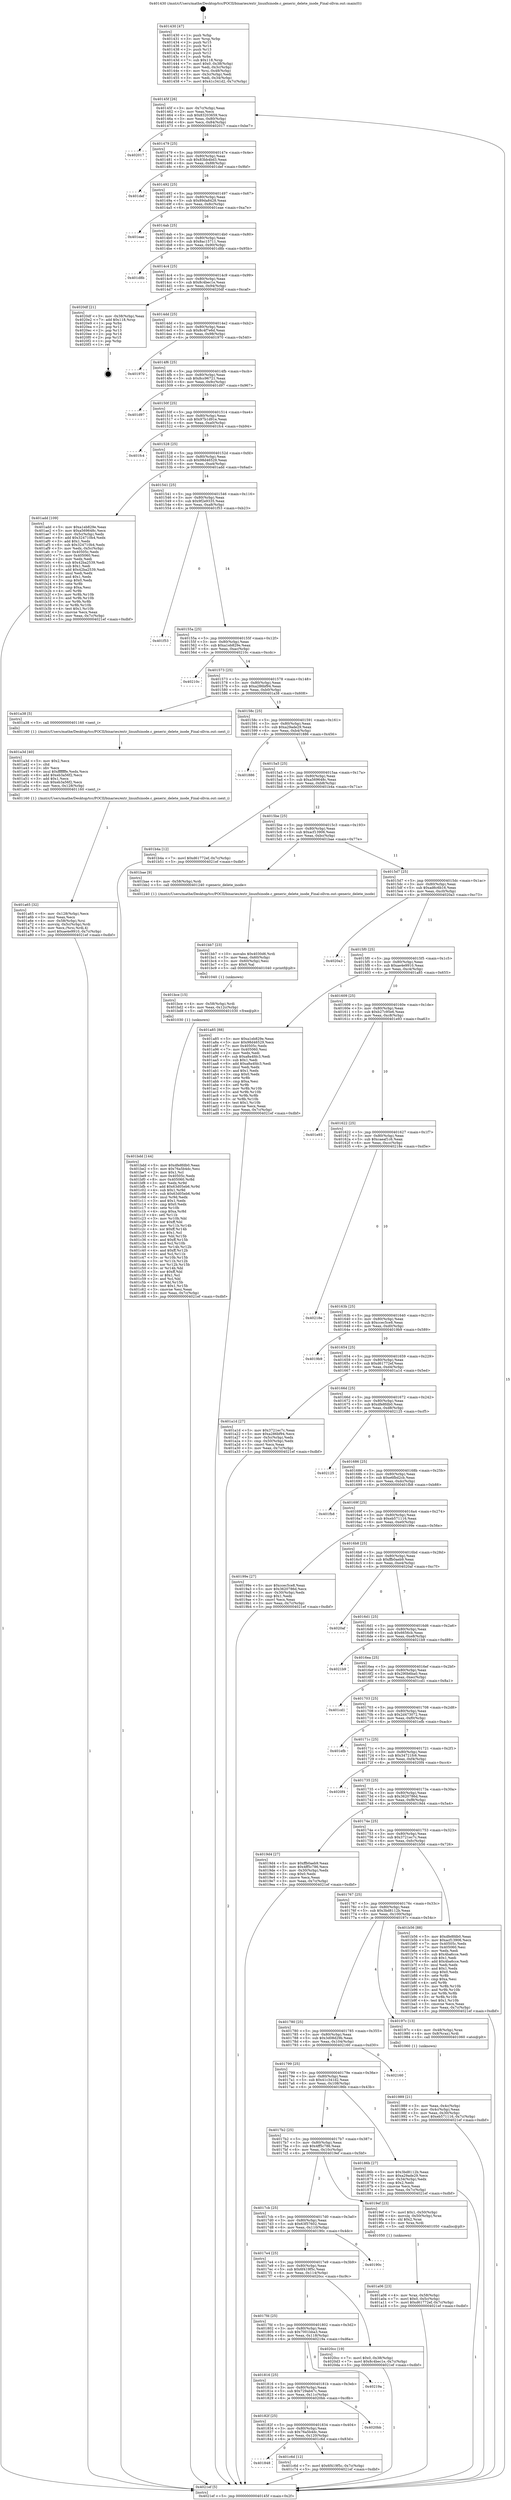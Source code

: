 digraph "0x401430" {
  label = "0x401430 (/mnt/c/Users/mathe/Desktop/tcc/POCII/binaries/extr_linuxfsinode.c_generic_delete_inode_Final-ollvm.out::main(0))"
  labelloc = "t"
  node[shape=record]

  Entry [label="",width=0.3,height=0.3,shape=circle,fillcolor=black,style=filled]
  "0x40145f" [label="{
     0x40145f [26]\l
     | [instrs]\l
     &nbsp;&nbsp;0x40145f \<+3\>: mov -0x7c(%rbp),%eax\l
     &nbsp;&nbsp;0x401462 \<+2\>: mov %eax,%ecx\l
     &nbsp;&nbsp;0x401464 \<+6\>: sub $0x83203659,%ecx\l
     &nbsp;&nbsp;0x40146a \<+3\>: mov %eax,-0x80(%rbp)\l
     &nbsp;&nbsp;0x40146d \<+6\>: mov %ecx,-0x84(%rbp)\l
     &nbsp;&nbsp;0x401473 \<+6\>: je 0000000000402017 \<main+0xbe7\>\l
  }"]
  "0x402017" [label="{
     0x402017\l
  }", style=dashed]
  "0x401479" [label="{
     0x401479 [25]\l
     | [instrs]\l
     &nbsp;&nbsp;0x401479 \<+5\>: jmp 000000000040147e \<main+0x4e\>\l
     &nbsp;&nbsp;0x40147e \<+3\>: mov -0x80(%rbp),%eax\l
     &nbsp;&nbsp;0x401481 \<+5\>: sub $0x83bb4bd3,%eax\l
     &nbsp;&nbsp;0x401486 \<+6\>: mov %eax,-0x88(%rbp)\l
     &nbsp;&nbsp;0x40148c \<+6\>: je 0000000000401def \<main+0x9bf\>\l
  }"]
  Exit [label="",width=0.3,height=0.3,shape=circle,fillcolor=black,style=filled,peripheries=2]
  "0x401def" [label="{
     0x401def\l
  }", style=dashed]
  "0x401492" [label="{
     0x401492 [25]\l
     | [instrs]\l
     &nbsp;&nbsp;0x401492 \<+5\>: jmp 0000000000401497 \<main+0x67\>\l
     &nbsp;&nbsp;0x401497 \<+3\>: mov -0x80(%rbp),%eax\l
     &nbsp;&nbsp;0x40149a \<+5\>: sub $0x89da8428,%eax\l
     &nbsp;&nbsp;0x40149f \<+6\>: mov %eax,-0x8c(%rbp)\l
     &nbsp;&nbsp;0x4014a5 \<+6\>: je 0000000000401eae \<main+0xa7e\>\l
  }"]
  "0x401848" [label="{
     0x401848\l
  }", style=dashed]
  "0x401eae" [label="{
     0x401eae\l
  }", style=dashed]
  "0x4014ab" [label="{
     0x4014ab [25]\l
     | [instrs]\l
     &nbsp;&nbsp;0x4014ab \<+5\>: jmp 00000000004014b0 \<main+0x80\>\l
     &nbsp;&nbsp;0x4014b0 \<+3\>: mov -0x80(%rbp),%eax\l
     &nbsp;&nbsp;0x4014b3 \<+5\>: sub $0x8ac15711,%eax\l
     &nbsp;&nbsp;0x4014b8 \<+6\>: mov %eax,-0x90(%rbp)\l
     &nbsp;&nbsp;0x4014be \<+6\>: je 0000000000401d8b \<main+0x95b\>\l
  }"]
  "0x401c6d" [label="{
     0x401c6d [12]\l
     | [instrs]\l
     &nbsp;&nbsp;0x401c6d \<+7\>: movl $0x6f419f5c,-0x7c(%rbp)\l
     &nbsp;&nbsp;0x401c74 \<+5\>: jmp 00000000004021ef \<main+0xdbf\>\l
  }"]
  "0x401d8b" [label="{
     0x401d8b\l
  }", style=dashed]
  "0x4014c4" [label="{
     0x4014c4 [25]\l
     | [instrs]\l
     &nbsp;&nbsp;0x4014c4 \<+5\>: jmp 00000000004014c9 \<main+0x99\>\l
     &nbsp;&nbsp;0x4014c9 \<+3\>: mov -0x80(%rbp),%eax\l
     &nbsp;&nbsp;0x4014cc \<+5\>: sub $0x8c4bec1e,%eax\l
     &nbsp;&nbsp;0x4014d1 \<+6\>: mov %eax,-0x94(%rbp)\l
     &nbsp;&nbsp;0x4014d7 \<+6\>: je 00000000004020df \<main+0xcaf\>\l
  }"]
  "0x40182f" [label="{
     0x40182f [25]\l
     | [instrs]\l
     &nbsp;&nbsp;0x40182f \<+5\>: jmp 0000000000401834 \<main+0x404\>\l
     &nbsp;&nbsp;0x401834 \<+3\>: mov -0x80(%rbp),%eax\l
     &nbsp;&nbsp;0x401837 \<+5\>: sub $0x76a5b4dc,%eax\l
     &nbsp;&nbsp;0x40183c \<+6\>: mov %eax,-0x120(%rbp)\l
     &nbsp;&nbsp;0x401842 \<+6\>: je 0000000000401c6d \<main+0x83d\>\l
  }"]
  "0x4020df" [label="{
     0x4020df [21]\l
     | [instrs]\l
     &nbsp;&nbsp;0x4020df \<+3\>: mov -0x38(%rbp),%eax\l
     &nbsp;&nbsp;0x4020e2 \<+7\>: add $0x118,%rsp\l
     &nbsp;&nbsp;0x4020e9 \<+1\>: pop %rbx\l
     &nbsp;&nbsp;0x4020ea \<+2\>: pop %r12\l
     &nbsp;&nbsp;0x4020ec \<+2\>: pop %r13\l
     &nbsp;&nbsp;0x4020ee \<+2\>: pop %r14\l
     &nbsp;&nbsp;0x4020f0 \<+2\>: pop %r15\l
     &nbsp;&nbsp;0x4020f2 \<+1\>: pop %rbp\l
     &nbsp;&nbsp;0x4020f3 \<+1\>: ret\l
  }"]
  "0x4014dd" [label="{
     0x4014dd [25]\l
     | [instrs]\l
     &nbsp;&nbsp;0x4014dd \<+5\>: jmp 00000000004014e2 \<main+0xb2\>\l
     &nbsp;&nbsp;0x4014e2 \<+3\>: mov -0x80(%rbp),%eax\l
     &nbsp;&nbsp;0x4014e5 \<+5\>: sub $0x8c4f7e6d,%eax\l
     &nbsp;&nbsp;0x4014ea \<+6\>: mov %eax,-0x98(%rbp)\l
     &nbsp;&nbsp;0x4014f0 \<+6\>: je 0000000000401970 \<main+0x540\>\l
  }"]
  "0x4020bb" [label="{
     0x4020bb\l
  }", style=dashed]
  "0x401970" [label="{
     0x401970\l
  }", style=dashed]
  "0x4014f6" [label="{
     0x4014f6 [25]\l
     | [instrs]\l
     &nbsp;&nbsp;0x4014f6 \<+5\>: jmp 00000000004014fb \<main+0xcb\>\l
     &nbsp;&nbsp;0x4014fb \<+3\>: mov -0x80(%rbp),%eax\l
     &nbsp;&nbsp;0x4014fe \<+5\>: sub $0x8cc96721,%eax\l
     &nbsp;&nbsp;0x401503 \<+6\>: mov %eax,-0x9c(%rbp)\l
     &nbsp;&nbsp;0x401509 \<+6\>: je 0000000000401d97 \<main+0x967\>\l
  }"]
  "0x401816" [label="{
     0x401816 [25]\l
     | [instrs]\l
     &nbsp;&nbsp;0x401816 \<+5\>: jmp 000000000040181b \<main+0x3eb\>\l
     &nbsp;&nbsp;0x40181b \<+3\>: mov -0x80(%rbp),%eax\l
     &nbsp;&nbsp;0x40181e \<+5\>: sub $0x729ab47c,%eax\l
     &nbsp;&nbsp;0x401823 \<+6\>: mov %eax,-0x11c(%rbp)\l
     &nbsp;&nbsp;0x401829 \<+6\>: je 00000000004020bb \<main+0xc8b\>\l
  }"]
  "0x401d97" [label="{
     0x401d97\l
  }", style=dashed]
  "0x40150f" [label="{
     0x40150f [25]\l
     | [instrs]\l
     &nbsp;&nbsp;0x40150f \<+5\>: jmp 0000000000401514 \<main+0xe4\>\l
     &nbsp;&nbsp;0x401514 \<+3\>: mov -0x80(%rbp),%eax\l
     &nbsp;&nbsp;0x401517 \<+5\>: sub $0x97b1d91e,%eax\l
     &nbsp;&nbsp;0x40151c \<+6\>: mov %eax,-0xa0(%rbp)\l
     &nbsp;&nbsp;0x401522 \<+6\>: je 0000000000401fc4 \<main+0xb94\>\l
  }"]
  "0x40219a" [label="{
     0x40219a\l
  }", style=dashed]
  "0x401fc4" [label="{
     0x401fc4\l
  }", style=dashed]
  "0x401528" [label="{
     0x401528 [25]\l
     | [instrs]\l
     &nbsp;&nbsp;0x401528 \<+5\>: jmp 000000000040152d \<main+0xfd\>\l
     &nbsp;&nbsp;0x40152d \<+3\>: mov -0x80(%rbp),%eax\l
     &nbsp;&nbsp;0x401530 \<+5\>: sub $0x98d46529,%eax\l
     &nbsp;&nbsp;0x401535 \<+6\>: mov %eax,-0xa4(%rbp)\l
     &nbsp;&nbsp;0x40153b \<+6\>: je 0000000000401add \<main+0x6ad\>\l
  }"]
  "0x4017fd" [label="{
     0x4017fd [25]\l
     | [instrs]\l
     &nbsp;&nbsp;0x4017fd \<+5\>: jmp 0000000000401802 \<main+0x3d2\>\l
     &nbsp;&nbsp;0x401802 \<+3\>: mov -0x80(%rbp),%eax\l
     &nbsp;&nbsp;0x401805 \<+5\>: sub $0x7001bba3,%eax\l
     &nbsp;&nbsp;0x40180a \<+6\>: mov %eax,-0x118(%rbp)\l
     &nbsp;&nbsp;0x401810 \<+6\>: je 000000000040219a \<main+0xd6a\>\l
  }"]
  "0x401add" [label="{
     0x401add [109]\l
     | [instrs]\l
     &nbsp;&nbsp;0x401add \<+5\>: mov $0xa1eb829e,%eax\l
     &nbsp;&nbsp;0x401ae2 \<+5\>: mov $0xa569648c,%ecx\l
     &nbsp;&nbsp;0x401ae7 \<+3\>: mov -0x5c(%rbp),%edx\l
     &nbsp;&nbsp;0x401aea \<+6\>: add $0x324710b4,%edx\l
     &nbsp;&nbsp;0x401af0 \<+3\>: add $0x1,%edx\l
     &nbsp;&nbsp;0x401af3 \<+6\>: sub $0x324710b4,%edx\l
     &nbsp;&nbsp;0x401af9 \<+3\>: mov %edx,-0x5c(%rbp)\l
     &nbsp;&nbsp;0x401afc \<+7\>: mov 0x40505c,%edx\l
     &nbsp;&nbsp;0x401b03 \<+7\>: mov 0x405060,%esi\l
     &nbsp;&nbsp;0x401b0a \<+2\>: mov %edx,%edi\l
     &nbsp;&nbsp;0x401b0c \<+6\>: sub $0x42ba2539,%edi\l
     &nbsp;&nbsp;0x401b12 \<+3\>: sub $0x1,%edi\l
     &nbsp;&nbsp;0x401b15 \<+6\>: add $0x42ba2539,%edi\l
     &nbsp;&nbsp;0x401b1b \<+3\>: imul %edi,%edx\l
     &nbsp;&nbsp;0x401b1e \<+3\>: and $0x1,%edx\l
     &nbsp;&nbsp;0x401b21 \<+3\>: cmp $0x0,%edx\l
     &nbsp;&nbsp;0x401b24 \<+4\>: sete %r8b\l
     &nbsp;&nbsp;0x401b28 \<+3\>: cmp $0xa,%esi\l
     &nbsp;&nbsp;0x401b2b \<+4\>: setl %r9b\l
     &nbsp;&nbsp;0x401b2f \<+3\>: mov %r8b,%r10b\l
     &nbsp;&nbsp;0x401b32 \<+3\>: and %r9b,%r10b\l
     &nbsp;&nbsp;0x401b35 \<+3\>: xor %r9b,%r8b\l
     &nbsp;&nbsp;0x401b38 \<+3\>: or %r8b,%r10b\l
     &nbsp;&nbsp;0x401b3b \<+4\>: test $0x1,%r10b\l
     &nbsp;&nbsp;0x401b3f \<+3\>: cmovne %ecx,%eax\l
     &nbsp;&nbsp;0x401b42 \<+3\>: mov %eax,-0x7c(%rbp)\l
     &nbsp;&nbsp;0x401b45 \<+5\>: jmp 00000000004021ef \<main+0xdbf\>\l
  }"]
  "0x401541" [label="{
     0x401541 [25]\l
     | [instrs]\l
     &nbsp;&nbsp;0x401541 \<+5\>: jmp 0000000000401546 \<main+0x116\>\l
     &nbsp;&nbsp;0x401546 \<+3\>: mov -0x80(%rbp),%eax\l
     &nbsp;&nbsp;0x401549 \<+5\>: sub $0x9f2e9335,%eax\l
     &nbsp;&nbsp;0x40154e \<+6\>: mov %eax,-0xa8(%rbp)\l
     &nbsp;&nbsp;0x401554 \<+6\>: je 0000000000401f53 \<main+0xb23\>\l
  }"]
  "0x4020cc" [label="{
     0x4020cc [19]\l
     | [instrs]\l
     &nbsp;&nbsp;0x4020cc \<+7\>: movl $0x0,-0x38(%rbp)\l
     &nbsp;&nbsp;0x4020d3 \<+7\>: movl $0x8c4bec1e,-0x7c(%rbp)\l
     &nbsp;&nbsp;0x4020da \<+5\>: jmp 00000000004021ef \<main+0xdbf\>\l
  }"]
  "0x401f53" [label="{
     0x401f53\l
  }", style=dashed]
  "0x40155a" [label="{
     0x40155a [25]\l
     | [instrs]\l
     &nbsp;&nbsp;0x40155a \<+5\>: jmp 000000000040155f \<main+0x12f\>\l
     &nbsp;&nbsp;0x40155f \<+3\>: mov -0x80(%rbp),%eax\l
     &nbsp;&nbsp;0x401562 \<+5\>: sub $0xa1eb829e,%eax\l
     &nbsp;&nbsp;0x401567 \<+6\>: mov %eax,-0xac(%rbp)\l
     &nbsp;&nbsp;0x40156d \<+6\>: je 000000000040210c \<main+0xcdc\>\l
  }"]
  "0x4017e4" [label="{
     0x4017e4 [25]\l
     | [instrs]\l
     &nbsp;&nbsp;0x4017e4 \<+5\>: jmp 00000000004017e9 \<main+0x3b9\>\l
     &nbsp;&nbsp;0x4017e9 \<+3\>: mov -0x80(%rbp),%eax\l
     &nbsp;&nbsp;0x4017ec \<+5\>: sub $0x6f419f5c,%eax\l
     &nbsp;&nbsp;0x4017f1 \<+6\>: mov %eax,-0x114(%rbp)\l
     &nbsp;&nbsp;0x4017f7 \<+6\>: je 00000000004020cc \<main+0xc9c\>\l
  }"]
  "0x40210c" [label="{
     0x40210c\l
  }", style=dashed]
  "0x401573" [label="{
     0x401573 [25]\l
     | [instrs]\l
     &nbsp;&nbsp;0x401573 \<+5\>: jmp 0000000000401578 \<main+0x148\>\l
     &nbsp;&nbsp;0x401578 \<+3\>: mov -0x80(%rbp),%eax\l
     &nbsp;&nbsp;0x40157b \<+5\>: sub $0xa286bf94,%eax\l
     &nbsp;&nbsp;0x401580 \<+6\>: mov %eax,-0xb0(%rbp)\l
     &nbsp;&nbsp;0x401586 \<+6\>: je 0000000000401a38 \<main+0x608\>\l
  }"]
  "0x40190c" [label="{
     0x40190c\l
  }", style=dashed]
  "0x401a38" [label="{
     0x401a38 [5]\l
     | [instrs]\l
     &nbsp;&nbsp;0x401a38 \<+5\>: call 0000000000401160 \<next_i\>\l
     | [calls]\l
     &nbsp;&nbsp;0x401160 \{1\} (/mnt/c/Users/mathe/Desktop/tcc/POCII/binaries/extr_linuxfsinode.c_generic_delete_inode_Final-ollvm.out::next_i)\l
  }"]
  "0x40158c" [label="{
     0x40158c [25]\l
     | [instrs]\l
     &nbsp;&nbsp;0x40158c \<+5\>: jmp 0000000000401591 \<main+0x161\>\l
     &nbsp;&nbsp;0x401591 \<+3\>: mov -0x80(%rbp),%eax\l
     &nbsp;&nbsp;0x401594 \<+5\>: sub $0xa29ade29,%eax\l
     &nbsp;&nbsp;0x401599 \<+6\>: mov %eax,-0xb4(%rbp)\l
     &nbsp;&nbsp;0x40159f \<+6\>: je 0000000000401886 \<main+0x456\>\l
  }"]
  "0x401bdd" [label="{
     0x401bdd [144]\l
     | [instrs]\l
     &nbsp;&nbsp;0x401bdd \<+5\>: mov $0xdfe8fdb0,%eax\l
     &nbsp;&nbsp;0x401be2 \<+5\>: mov $0x76a5b4dc,%esi\l
     &nbsp;&nbsp;0x401be7 \<+2\>: mov $0x1,%cl\l
     &nbsp;&nbsp;0x401be9 \<+7\>: mov 0x40505c,%edx\l
     &nbsp;&nbsp;0x401bf0 \<+8\>: mov 0x405060,%r8d\l
     &nbsp;&nbsp;0x401bf8 \<+3\>: mov %edx,%r9d\l
     &nbsp;&nbsp;0x401bfb \<+7\>: add $0x63d05eb6,%r9d\l
     &nbsp;&nbsp;0x401c02 \<+4\>: sub $0x1,%r9d\l
     &nbsp;&nbsp;0x401c06 \<+7\>: sub $0x63d05eb6,%r9d\l
     &nbsp;&nbsp;0x401c0d \<+4\>: imul %r9d,%edx\l
     &nbsp;&nbsp;0x401c11 \<+3\>: and $0x1,%edx\l
     &nbsp;&nbsp;0x401c14 \<+3\>: cmp $0x0,%edx\l
     &nbsp;&nbsp;0x401c17 \<+4\>: sete %r10b\l
     &nbsp;&nbsp;0x401c1b \<+4\>: cmp $0xa,%r8d\l
     &nbsp;&nbsp;0x401c1f \<+4\>: setl %r11b\l
     &nbsp;&nbsp;0x401c23 \<+3\>: mov %r10b,%bl\l
     &nbsp;&nbsp;0x401c26 \<+3\>: xor $0xff,%bl\l
     &nbsp;&nbsp;0x401c29 \<+3\>: mov %r11b,%r14b\l
     &nbsp;&nbsp;0x401c2c \<+4\>: xor $0xff,%r14b\l
     &nbsp;&nbsp;0x401c30 \<+3\>: xor $0x1,%cl\l
     &nbsp;&nbsp;0x401c33 \<+3\>: mov %bl,%r15b\l
     &nbsp;&nbsp;0x401c36 \<+4\>: and $0xff,%r15b\l
     &nbsp;&nbsp;0x401c3a \<+3\>: and %cl,%r10b\l
     &nbsp;&nbsp;0x401c3d \<+3\>: mov %r14b,%r12b\l
     &nbsp;&nbsp;0x401c40 \<+4\>: and $0xff,%r12b\l
     &nbsp;&nbsp;0x401c44 \<+3\>: and %cl,%r11b\l
     &nbsp;&nbsp;0x401c47 \<+3\>: or %r10b,%r15b\l
     &nbsp;&nbsp;0x401c4a \<+3\>: or %r11b,%r12b\l
     &nbsp;&nbsp;0x401c4d \<+3\>: xor %r12b,%r15b\l
     &nbsp;&nbsp;0x401c50 \<+3\>: or %r14b,%bl\l
     &nbsp;&nbsp;0x401c53 \<+3\>: xor $0xff,%bl\l
     &nbsp;&nbsp;0x401c56 \<+3\>: or $0x1,%cl\l
     &nbsp;&nbsp;0x401c59 \<+2\>: and %cl,%bl\l
     &nbsp;&nbsp;0x401c5b \<+3\>: or %bl,%r15b\l
     &nbsp;&nbsp;0x401c5e \<+4\>: test $0x1,%r15b\l
     &nbsp;&nbsp;0x401c62 \<+3\>: cmovne %esi,%eax\l
     &nbsp;&nbsp;0x401c65 \<+3\>: mov %eax,-0x7c(%rbp)\l
     &nbsp;&nbsp;0x401c68 \<+5\>: jmp 00000000004021ef \<main+0xdbf\>\l
  }"]
  "0x401886" [label="{
     0x401886\l
  }", style=dashed]
  "0x4015a5" [label="{
     0x4015a5 [25]\l
     | [instrs]\l
     &nbsp;&nbsp;0x4015a5 \<+5\>: jmp 00000000004015aa \<main+0x17a\>\l
     &nbsp;&nbsp;0x4015aa \<+3\>: mov -0x80(%rbp),%eax\l
     &nbsp;&nbsp;0x4015ad \<+5\>: sub $0xa569648c,%eax\l
     &nbsp;&nbsp;0x4015b2 \<+6\>: mov %eax,-0xb8(%rbp)\l
     &nbsp;&nbsp;0x4015b8 \<+6\>: je 0000000000401b4a \<main+0x71a\>\l
  }"]
  "0x401bce" [label="{
     0x401bce [15]\l
     | [instrs]\l
     &nbsp;&nbsp;0x401bce \<+4\>: mov -0x58(%rbp),%rdi\l
     &nbsp;&nbsp;0x401bd2 \<+6\>: mov %eax,-0x12c(%rbp)\l
     &nbsp;&nbsp;0x401bd8 \<+5\>: call 0000000000401030 \<free@plt\>\l
     | [calls]\l
     &nbsp;&nbsp;0x401030 \{1\} (unknown)\l
  }"]
  "0x401b4a" [label="{
     0x401b4a [12]\l
     | [instrs]\l
     &nbsp;&nbsp;0x401b4a \<+7\>: movl $0xd61772ef,-0x7c(%rbp)\l
     &nbsp;&nbsp;0x401b51 \<+5\>: jmp 00000000004021ef \<main+0xdbf\>\l
  }"]
  "0x4015be" [label="{
     0x4015be [25]\l
     | [instrs]\l
     &nbsp;&nbsp;0x4015be \<+5\>: jmp 00000000004015c3 \<main+0x193\>\l
     &nbsp;&nbsp;0x4015c3 \<+3\>: mov -0x80(%rbp),%eax\l
     &nbsp;&nbsp;0x4015c6 \<+5\>: sub $0xacf13906,%eax\l
     &nbsp;&nbsp;0x4015cb \<+6\>: mov %eax,-0xbc(%rbp)\l
     &nbsp;&nbsp;0x4015d1 \<+6\>: je 0000000000401bae \<main+0x77e\>\l
  }"]
  "0x401bb7" [label="{
     0x401bb7 [23]\l
     | [instrs]\l
     &nbsp;&nbsp;0x401bb7 \<+10\>: movabs $0x4030d6,%rdi\l
     &nbsp;&nbsp;0x401bc1 \<+3\>: mov %eax,-0x60(%rbp)\l
     &nbsp;&nbsp;0x401bc4 \<+3\>: mov -0x60(%rbp),%esi\l
     &nbsp;&nbsp;0x401bc7 \<+2\>: mov $0x0,%al\l
     &nbsp;&nbsp;0x401bc9 \<+5\>: call 0000000000401040 \<printf@plt\>\l
     | [calls]\l
     &nbsp;&nbsp;0x401040 \{1\} (unknown)\l
  }"]
  "0x401bae" [label="{
     0x401bae [9]\l
     | [instrs]\l
     &nbsp;&nbsp;0x401bae \<+4\>: mov -0x58(%rbp),%rdi\l
     &nbsp;&nbsp;0x401bb2 \<+5\>: call 0000000000401240 \<generic_delete_inode\>\l
     | [calls]\l
     &nbsp;&nbsp;0x401240 \{1\} (/mnt/c/Users/mathe/Desktop/tcc/POCII/binaries/extr_linuxfsinode.c_generic_delete_inode_Final-ollvm.out::generic_delete_inode)\l
  }"]
  "0x4015d7" [label="{
     0x4015d7 [25]\l
     | [instrs]\l
     &nbsp;&nbsp;0x4015d7 \<+5\>: jmp 00000000004015dc \<main+0x1ac\>\l
     &nbsp;&nbsp;0x4015dc \<+3\>: mov -0x80(%rbp),%eax\l
     &nbsp;&nbsp;0x4015df \<+5\>: sub $0xad6c6b16,%eax\l
     &nbsp;&nbsp;0x4015e4 \<+6\>: mov %eax,-0xc0(%rbp)\l
     &nbsp;&nbsp;0x4015ea \<+6\>: je 00000000004020a3 \<main+0xc73\>\l
  }"]
  "0x401a65" [label="{
     0x401a65 [32]\l
     | [instrs]\l
     &nbsp;&nbsp;0x401a65 \<+6\>: mov -0x128(%rbp),%ecx\l
     &nbsp;&nbsp;0x401a6b \<+3\>: imul %eax,%ecx\l
     &nbsp;&nbsp;0x401a6e \<+4\>: mov -0x58(%rbp),%rsi\l
     &nbsp;&nbsp;0x401a72 \<+4\>: movslq -0x5c(%rbp),%rdi\l
     &nbsp;&nbsp;0x401a76 \<+3\>: mov %ecx,(%rsi,%rdi,4)\l
     &nbsp;&nbsp;0x401a79 \<+7\>: movl $0xae4e9910,-0x7c(%rbp)\l
     &nbsp;&nbsp;0x401a80 \<+5\>: jmp 00000000004021ef \<main+0xdbf\>\l
  }"]
  "0x4020a3" [label="{
     0x4020a3\l
  }", style=dashed]
  "0x4015f0" [label="{
     0x4015f0 [25]\l
     | [instrs]\l
     &nbsp;&nbsp;0x4015f0 \<+5\>: jmp 00000000004015f5 \<main+0x1c5\>\l
     &nbsp;&nbsp;0x4015f5 \<+3\>: mov -0x80(%rbp),%eax\l
     &nbsp;&nbsp;0x4015f8 \<+5\>: sub $0xae4e9910,%eax\l
     &nbsp;&nbsp;0x4015fd \<+6\>: mov %eax,-0xc4(%rbp)\l
     &nbsp;&nbsp;0x401603 \<+6\>: je 0000000000401a85 \<main+0x655\>\l
  }"]
  "0x401a3d" [label="{
     0x401a3d [40]\l
     | [instrs]\l
     &nbsp;&nbsp;0x401a3d \<+5\>: mov $0x2,%ecx\l
     &nbsp;&nbsp;0x401a42 \<+1\>: cltd\l
     &nbsp;&nbsp;0x401a43 \<+2\>: idiv %ecx\l
     &nbsp;&nbsp;0x401a45 \<+6\>: imul $0xfffffffe,%edx,%ecx\l
     &nbsp;&nbsp;0x401a4b \<+6\>: add $0xeb3a56f2,%ecx\l
     &nbsp;&nbsp;0x401a51 \<+3\>: add $0x1,%ecx\l
     &nbsp;&nbsp;0x401a54 \<+6\>: sub $0xeb3a56f2,%ecx\l
     &nbsp;&nbsp;0x401a5a \<+6\>: mov %ecx,-0x128(%rbp)\l
     &nbsp;&nbsp;0x401a60 \<+5\>: call 0000000000401160 \<next_i\>\l
     | [calls]\l
     &nbsp;&nbsp;0x401160 \{1\} (/mnt/c/Users/mathe/Desktop/tcc/POCII/binaries/extr_linuxfsinode.c_generic_delete_inode_Final-ollvm.out::next_i)\l
  }"]
  "0x401a85" [label="{
     0x401a85 [88]\l
     | [instrs]\l
     &nbsp;&nbsp;0x401a85 \<+5\>: mov $0xa1eb829e,%eax\l
     &nbsp;&nbsp;0x401a8a \<+5\>: mov $0x98d46529,%ecx\l
     &nbsp;&nbsp;0x401a8f \<+7\>: mov 0x40505c,%edx\l
     &nbsp;&nbsp;0x401a96 \<+7\>: mov 0x405060,%esi\l
     &nbsp;&nbsp;0x401a9d \<+2\>: mov %edx,%edi\l
     &nbsp;&nbsp;0x401a9f \<+6\>: sub $0xa8a4fdc3,%edi\l
     &nbsp;&nbsp;0x401aa5 \<+3\>: sub $0x1,%edi\l
     &nbsp;&nbsp;0x401aa8 \<+6\>: add $0xa8a4fdc3,%edi\l
     &nbsp;&nbsp;0x401aae \<+3\>: imul %edi,%edx\l
     &nbsp;&nbsp;0x401ab1 \<+3\>: and $0x1,%edx\l
     &nbsp;&nbsp;0x401ab4 \<+3\>: cmp $0x0,%edx\l
     &nbsp;&nbsp;0x401ab7 \<+4\>: sete %r8b\l
     &nbsp;&nbsp;0x401abb \<+3\>: cmp $0xa,%esi\l
     &nbsp;&nbsp;0x401abe \<+4\>: setl %r9b\l
     &nbsp;&nbsp;0x401ac2 \<+3\>: mov %r8b,%r10b\l
     &nbsp;&nbsp;0x401ac5 \<+3\>: and %r9b,%r10b\l
     &nbsp;&nbsp;0x401ac8 \<+3\>: xor %r9b,%r8b\l
     &nbsp;&nbsp;0x401acb \<+3\>: or %r8b,%r10b\l
     &nbsp;&nbsp;0x401ace \<+4\>: test $0x1,%r10b\l
     &nbsp;&nbsp;0x401ad2 \<+3\>: cmovne %ecx,%eax\l
     &nbsp;&nbsp;0x401ad5 \<+3\>: mov %eax,-0x7c(%rbp)\l
     &nbsp;&nbsp;0x401ad8 \<+5\>: jmp 00000000004021ef \<main+0xdbf\>\l
  }"]
  "0x401609" [label="{
     0x401609 [25]\l
     | [instrs]\l
     &nbsp;&nbsp;0x401609 \<+5\>: jmp 000000000040160e \<main+0x1de\>\l
     &nbsp;&nbsp;0x40160e \<+3\>: mov -0x80(%rbp),%eax\l
     &nbsp;&nbsp;0x401611 \<+5\>: sub $0xb27c95e6,%eax\l
     &nbsp;&nbsp;0x401616 \<+6\>: mov %eax,-0xc8(%rbp)\l
     &nbsp;&nbsp;0x40161c \<+6\>: je 0000000000401e93 \<main+0xa63\>\l
  }"]
  "0x401a06" [label="{
     0x401a06 [23]\l
     | [instrs]\l
     &nbsp;&nbsp;0x401a06 \<+4\>: mov %rax,-0x58(%rbp)\l
     &nbsp;&nbsp;0x401a0a \<+7\>: movl $0x0,-0x5c(%rbp)\l
     &nbsp;&nbsp;0x401a11 \<+7\>: movl $0xd61772ef,-0x7c(%rbp)\l
     &nbsp;&nbsp;0x401a18 \<+5\>: jmp 00000000004021ef \<main+0xdbf\>\l
  }"]
  "0x401e93" [label="{
     0x401e93\l
  }", style=dashed]
  "0x401622" [label="{
     0x401622 [25]\l
     | [instrs]\l
     &nbsp;&nbsp;0x401622 \<+5\>: jmp 0000000000401627 \<main+0x1f7\>\l
     &nbsp;&nbsp;0x401627 \<+3\>: mov -0x80(%rbp),%eax\l
     &nbsp;&nbsp;0x40162a \<+5\>: sub $0xcaeaf1c6,%eax\l
     &nbsp;&nbsp;0x40162f \<+6\>: mov %eax,-0xcc(%rbp)\l
     &nbsp;&nbsp;0x401635 \<+6\>: je 000000000040218e \<main+0xd5e\>\l
  }"]
  "0x4017cb" [label="{
     0x4017cb [25]\l
     | [instrs]\l
     &nbsp;&nbsp;0x4017cb \<+5\>: jmp 00000000004017d0 \<main+0x3a0\>\l
     &nbsp;&nbsp;0x4017d0 \<+3\>: mov -0x80(%rbp),%eax\l
     &nbsp;&nbsp;0x4017d3 \<+5\>: sub $0x63f57602,%eax\l
     &nbsp;&nbsp;0x4017d8 \<+6\>: mov %eax,-0x110(%rbp)\l
     &nbsp;&nbsp;0x4017de \<+6\>: je 000000000040190c \<main+0x4dc\>\l
  }"]
  "0x40218e" [label="{
     0x40218e\l
  }", style=dashed]
  "0x40163b" [label="{
     0x40163b [25]\l
     | [instrs]\l
     &nbsp;&nbsp;0x40163b \<+5\>: jmp 0000000000401640 \<main+0x210\>\l
     &nbsp;&nbsp;0x401640 \<+3\>: mov -0x80(%rbp),%eax\l
     &nbsp;&nbsp;0x401643 \<+5\>: sub $0xccec5ce8,%eax\l
     &nbsp;&nbsp;0x401648 \<+6\>: mov %eax,-0xd0(%rbp)\l
     &nbsp;&nbsp;0x40164e \<+6\>: je 00000000004019b9 \<main+0x589\>\l
  }"]
  "0x4019ef" [label="{
     0x4019ef [23]\l
     | [instrs]\l
     &nbsp;&nbsp;0x4019ef \<+7\>: movl $0x1,-0x50(%rbp)\l
     &nbsp;&nbsp;0x4019f6 \<+4\>: movslq -0x50(%rbp),%rax\l
     &nbsp;&nbsp;0x4019fa \<+4\>: shl $0x2,%rax\l
     &nbsp;&nbsp;0x4019fe \<+3\>: mov %rax,%rdi\l
     &nbsp;&nbsp;0x401a01 \<+5\>: call 0000000000401050 \<malloc@plt\>\l
     | [calls]\l
     &nbsp;&nbsp;0x401050 \{1\} (unknown)\l
  }"]
  "0x4019b9" [label="{
     0x4019b9\l
  }", style=dashed]
  "0x401654" [label="{
     0x401654 [25]\l
     | [instrs]\l
     &nbsp;&nbsp;0x401654 \<+5\>: jmp 0000000000401659 \<main+0x229\>\l
     &nbsp;&nbsp;0x401659 \<+3\>: mov -0x80(%rbp),%eax\l
     &nbsp;&nbsp;0x40165c \<+5\>: sub $0xd61772ef,%eax\l
     &nbsp;&nbsp;0x401661 \<+6\>: mov %eax,-0xd4(%rbp)\l
     &nbsp;&nbsp;0x401667 \<+6\>: je 0000000000401a1d \<main+0x5ed\>\l
  }"]
  "0x401989" [label="{
     0x401989 [21]\l
     | [instrs]\l
     &nbsp;&nbsp;0x401989 \<+3\>: mov %eax,-0x4c(%rbp)\l
     &nbsp;&nbsp;0x40198c \<+3\>: mov -0x4c(%rbp),%eax\l
     &nbsp;&nbsp;0x40198f \<+3\>: mov %eax,-0x30(%rbp)\l
     &nbsp;&nbsp;0x401992 \<+7\>: movl $0xeb571116,-0x7c(%rbp)\l
     &nbsp;&nbsp;0x401999 \<+5\>: jmp 00000000004021ef \<main+0xdbf\>\l
  }"]
  "0x401a1d" [label="{
     0x401a1d [27]\l
     | [instrs]\l
     &nbsp;&nbsp;0x401a1d \<+5\>: mov $0x3721ec7c,%eax\l
     &nbsp;&nbsp;0x401a22 \<+5\>: mov $0xa286bf94,%ecx\l
     &nbsp;&nbsp;0x401a27 \<+3\>: mov -0x5c(%rbp),%edx\l
     &nbsp;&nbsp;0x401a2a \<+3\>: cmp -0x50(%rbp),%edx\l
     &nbsp;&nbsp;0x401a2d \<+3\>: cmovl %ecx,%eax\l
     &nbsp;&nbsp;0x401a30 \<+3\>: mov %eax,-0x7c(%rbp)\l
     &nbsp;&nbsp;0x401a33 \<+5\>: jmp 00000000004021ef \<main+0xdbf\>\l
  }"]
  "0x40166d" [label="{
     0x40166d [25]\l
     | [instrs]\l
     &nbsp;&nbsp;0x40166d \<+5\>: jmp 0000000000401672 \<main+0x242\>\l
     &nbsp;&nbsp;0x401672 \<+3\>: mov -0x80(%rbp),%eax\l
     &nbsp;&nbsp;0x401675 \<+5\>: sub $0xdfe8fdb0,%eax\l
     &nbsp;&nbsp;0x40167a \<+6\>: mov %eax,-0xd8(%rbp)\l
     &nbsp;&nbsp;0x401680 \<+6\>: je 0000000000402125 \<main+0xcf5\>\l
  }"]
  "0x401430" [label="{
     0x401430 [47]\l
     | [instrs]\l
     &nbsp;&nbsp;0x401430 \<+1\>: push %rbp\l
     &nbsp;&nbsp;0x401431 \<+3\>: mov %rsp,%rbp\l
     &nbsp;&nbsp;0x401434 \<+2\>: push %r15\l
     &nbsp;&nbsp;0x401436 \<+2\>: push %r14\l
     &nbsp;&nbsp;0x401438 \<+2\>: push %r13\l
     &nbsp;&nbsp;0x40143a \<+2\>: push %r12\l
     &nbsp;&nbsp;0x40143c \<+1\>: push %rbx\l
     &nbsp;&nbsp;0x40143d \<+7\>: sub $0x118,%rsp\l
     &nbsp;&nbsp;0x401444 \<+7\>: movl $0x0,-0x38(%rbp)\l
     &nbsp;&nbsp;0x40144b \<+3\>: mov %edi,-0x3c(%rbp)\l
     &nbsp;&nbsp;0x40144e \<+4\>: mov %rsi,-0x48(%rbp)\l
     &nbsp;&nbsp;0x401452 \<+3\>: mov -0x3c(%rbp),%edi\l
     &nbsp;&nbsp;0x401455 \<+3\>: mov %edi,-0x34(%rbp)\l
     &nbsp;&nbsp;0x401458 \<+7\>: movl $0x41c341d2,-0x7c(%rbp)\l
  }"]
  "0x402125" [label="{
     0x402125\l
  }", style=dashed]
  "0x401686" [label="{
     0x401686 [25]\l
     | [instrs]\l
     &nbsp;&nbsp;0x401686 \<+5\>: jmp 000000000040168b \<main+0x25b\>\l
     &nbsp;&nbsp;0x40168b \<+3\>: mov -0x80(%rbp),%eax\l
     &nbsp;&nbsp;0x40168e \<+5\>: sub $0xe6fbd2cb,%eax\l
     &nbsp;&nbsp;0x401693 \<+6\>: mov %eax,-0xdc(%rbp)\l
     &nbsp;&nbsp;0x401699 \<+6\>: je 0000000000401fb8 \<main+0xb88\>\l
  }"]
  "0x4021ef" [label="{
     0x4021ef [5]\l
     | [instrs]\l
     &nbsp;&nbsp;0x4021ef \<+5\>: jmp 000000000040145f \<main+0x2f\>\l
  }"]
  "0x401fb8" [label="{
     0x401fb8\l
  }", style=dashed]
  "0x40169f" [label="{
     0x40169f [25]\l
     | [instrs]\l
     &nbsp;&nbsp;0x40169f \<+5\>: jmp 00000000004016a4 \<main+0x274\>\l
     &nbsp;&nbsp;0x4016a4 \<+3\>: mov -0x80(%rbp),%eax\l
     &nbsp;&nbsp;0x4016a7 \<+5\>: sub $0xeb571116,%eax\l
     &nbsp;&nbsp;0x4016ac \<+6\>: mov %eax,-0xe0(%rbp)\l
     &nbsp;&nbsp;0x4016b2 \<+6\>: je 000000000040199e \<main+0x56e\>\l
  }"]
  "0x4017b2" [label="{
     0x4017b2 [25]\l
     | [instrs]\l
     &nbsp;&nbsp;0x4017b2 \<+5\>: jmp 00000000004017b7 \<main+0x387\>\l
     &nbsp;&nbsp;0x4017b7 \<+3\>: mov -0x80(%rbp),%eax\l
     &nbsp;&nbsp;0x4017ba \<+5\>: sub $0x4ff5c786,%eax\l
     &nbsp;&nbsp;0x4017bf \<+6\>: mov %eax,-0x10c(%rbp)\l
     &nbsp;&nbsp;0x4017c5 \<+6\>: je 00000000004019ef \<main+0x5bf\>\l
  }"]
  "0x40199e" [label="{
     0x40199e [27]\l
     | [instrs]\l
     &nbsp;&nbsp;0x40199e \<+5\>: mov $0xccec5ce8,%eax\l
     &nbsp;&nbsp;0x4019a3 \<+5\>: mov $0x3620786d,%ecx\l
     &nbsp;&nbsp;0x4019a8 \<+3\>: mov -0x30(%rbp),%edx\l
     &nbsp;&nbsp;0x4019ab \<+3\>: cmp $0x1,%edx\l
     &nbsp;&nbsp;0x4019ae \<+3\>: cmovl %ecx,%eax\l
     &nbsp;&nbsp;0x4019b1 \<+3\>: mov %eax,-0x7c(%rbp)\l
     &nbsp;&nbsp;0x4019b4 \<+5\>: jmp 00000000004021ef \<main+0xdbf\>\l
  }"]
  "0x4016b8" [label="{
     0x4016b8 [25]\l
     | [instrs]\l
     &nbsp;&nbsp;0x4016b8 \<+5\>: jmp 00000000004016bd \<main+0x28d\>\l
     &nbsp;&nbsp;0x4016bd \<+3\>: mov -0x80(%rbp),%eax\l
     &nbsp;&nbsp;0x4016c0 \<+5\>: sub $0xffb0aeb9,%eax\l
     &nbsp;&nbsp;0x4016c5 \<+6\>: mov %eax,-0xe4(%rbp)\l
     &nbsp;&nbsp;0x4016cb \<+6\>: je 00000000004020af \<main+0xc7f\>\l
  }"]
  "0x40186b" [label="{
     0x40186b [27]\l
     | [instrs]\l
     &nbsp;&nbsp;0x40186b \<+5\>: mov $0x3bd8112b,%eax\l
     &nbsp;&nbsp;0x401870 \<+5\>: mov $0xa29ade29,%ecx\l
     &nbsp;&nbsp;0x401875 \<+3\>: mov -0x34(%rbp),%edx\l
     &nbsp;&nbsp;0x401878 \<+3\>: cmp $0x2,%edx\l
     &nbsp;&nbsp;0x40187b \<+3\>: cmovne %ecx,%eax\l
     &nbsp;&nbsp;0x40187e \<+3\>: mov %eax,-0x7c(%rbp)\l
     &nbsp;&nbsp;0x401881 \<+5\>: jmp 00000000004021ef \<main+0xdbf\>\l
  }"]
  "0x4020af" [label="{
     0x4020af\l
  }", style=dashed]
  "0x4016d1" [label="{
     0x4016d1 [25]\l
     | [instrs]\l
     &nbsp;&nbsp;0x4016d1 \<+5\>: jmp 00000000004016d6 \<main+0x2a6\>\l
     &nbsp;&nbsp;0x4016d6 \<+3\>: mov -0x80(%rbp),%eax\l
     &nbsp;&nbsp;0x4016d9 \<+5\>: sub $0x6656cb,%eax\l
     &nbsp;&nbsp;0x4016de \<+6\>: mov %eax,-0xe8(%rbp)\l
     &nbsp;&nbsp;0x4016e4 \<+6\>: je 00000000004021b9 \<main+0xd89\>\l
  }"]
  "0x401799" [label="{
     0x401799 [25]\l
     | [instrs]\l
     &nbsp;&nbsp;0x401799 \<+5\>: jmp 000000000040179e \<main+0x36e\>\l
     &nbsp;&nbsp;0x40179e \<+3\>: mov -0x80(%rbp),%eax\l
     &nbsp;&nbsp;0x4017a1 \<+5\>: sub $0x41c341d2,%eax\l
     &nbsp;&nbsp;0x4017a6 \<+6\>: mov %eax,-0x108(%rbp)\l
     &nbsp;&nbsp;0x4017ac \<+6\>: je 000000000040186b \<main+0x43b\>\l
  }"]
  "0x4021b9" [label="{
     0x4021b9\l
  }", style=dashed]
  "0x4016ea" [label="{
     0x4016ea [25]\l
     | [instrs]\l
     &nbsp;&nbsp;0x4016ea \<+5\>: jmp 00000000004016ef \<main+0x2bf\>\l
     &nbsp;&nbsp;0x4016ef \<+3\>: mov -0x80(%rbp),%eax\l
     &nbsp;&nbsp;0x4016f2 \<+5\>: sub $0x290b6ba0,%eax\l
     &nbsp;&nbsp;0x4016f7 \<+6\>: mov %eax,-0xec(%rbp)\l
     &nbsp;&nbsp;0x4016fd \<+6\>: je 0000000000401cd1 \<main+0x8a1\>\l
  }"]
  "0x402160" [label="{
     0x402160\l
  }", style=dashed]
  "0x401cd1" [label="{
     0x401cd1\l
  }", style=dashed]
  "0x401703" [label="{
     0x401703 [25]\l
     | [instrs]\l
     &nbsp;&nbsp;0x401703 \<+5\>: jmp 0000000000401708 \<main+0x2d8\>\l
     &nbsp;&nbsp;0x401708 \<+3\>: mov -0x80(%rbp),%eax\l
     &nbsp;&nbsp;0x40170b \<+5\>: sub $0x2d473072,%eax\l
     &nbsp;&nbsp;0x401710 \<+6\>: mov %eax,-0xf0(%rbp)\l
     &nbsp;&nbsp;0x401716 \<+6\>: je 0000000000401efb \<main+0xacb\>\l
  }"]
  "0x401780" [label="{
     0x401780 [25]\l
     | [instrs]\l
     &nbsp;&nbsp;0x401780 \<+5\>: jmp 0000000000401785 \<main+0x355\>\l
     &nbsp;&nbsp;0x401785 \<+3\>: mov -0x80(%rbp),%eax\l
     &nbsp;&nbsp;0x401788 \<+5\>: sub $0x3d08d29b,%eax\l
     &nbsp;&nbsp;0x40178d \<+6\>: mov %eax,-0x104(%rbp)\l
     &nbsp;&nbsp;0x401793 \<+6\>: je 0000000000402160 \<main+0xd30\>\l
  }"]
  "0x401efb" [label="{
     0x401efb\l
  }", style=dashed]
  "0x40171c" [label="{
     0x40171c [25]\l
     | [instrs]\l
     &nbsp;&nbsp;0x40171c \<+5\>: jmp 0000000000401721 \<main+0x2f1\>\l
     &nbsp;&nbsp;0x401721 \<+3\>: mov -0x80(%rbp),%eax\l
     &nbsp;&nbsp;0x401724 \<+5\>: sub $0x34721fc6,%eax\l
     &nbsp;&nbsp;0x401729 \<+6\>: mov %eax,-0xf4(%rbp)\l
     &nbsp;&nbsp;0x40172f \<+6\>: je 00000000004020f4 \<main+0xcc4\>\l
  }"]
  "0x40197c" [label="{
     0x40197c [13]\l
     | [instrs]\l
     &nbsp;&nbsp;0x40197c \<+4\>: mov -0x48(%rbp),%rax\l
     &nbsp;&nbsp;0x401980 \<+4\>: mov 0x8(%rax),%rdi\l
     &nbsp;&nbsp;0x401984 \<+5\>: call 0000000000401060 \<atoi@plt\>\l
     | [calls]\l
     &nbsp;&nbsp;0x401060 \{1\} (unknown)\l
  }"]
  "0x4020f4" [label="{
     0x4020f4\l
  }", style=dashed]
  "0x401735" [label="{
     0x401735 [25]\l
     | [instrs]\l
     &nbsp;&nbsp;0x401735 \<+5\>: jmp 000000000040173a \<main+0x30a\>\l
     &nbsp;&nbsp;0x40173a \<+3\>: mov -0x80(%rbp),%eax\l
     &nbsp;&nbsp;0x40173d \<+5\>: sub $0x3620786d,%eax\l
     &nbsp;&nbsp;0x401742 \<+6\>: mov %eax,-0xf8(%rbp)\l
     &nbsp;&nbsp;0x401748 \<+6\>: je 00000000004019d4 \<main+0x5a4\>\l
  }"]
  "0x401767" [label="{
     0x401767 [25]\l
     | [instrs]\l
     &nbsp;&nbsp;0x401767 \<+5\>: jmp 000000000040176c \<main+0x33c\>\l
     &nbsp;&nbsp;0x40176c \<+3\>: mov -0x80(%rbp),%eax\l
     &nbsp;&nbsp;0x40176f \<+5\>: sub $0x3bd8112b,%eax\l
     &nbsp;&nbsp;0x401774 \<+6\>: mov %eax,-0x100(%rbp)\l
     &nbsp;&nbsp;0x40177a \<+6\>: je 000000000040197c \<main+0x54c\>\l
  }"]
  "0x4019d4" [label="{
     0x4019d4 [27]\l
     | [instrs]\l
     &nbsp;&nbsp;0x4019d4 \<+5\>: mov $0xffb0aeb9,%eax\l
     &nbsp;&nbsp;0x4019d9 \<+5\>: mov $0x4ff5c786,%ecx\l
     &nbsp;&nbsp;0x4019de \<+3\>: mov -0x30(%rbp),%edx\l
     &nbsp;&nbsp;0x4019e1 \<+3\>: cmp $0x0,%edx\l
     &nbsp;&nbsp;0x4019e4 \<+3\>: cmove %ecx,%eax\l
     &nbsp;&nbsp;0x4019e7 \<+3\>: mov %eax,-0x7c(%rbp)\l
     &nbsp;&nbsp;0x4019ea \<+5\>: jmp 00000000004021ef \<main+0xdbf\>\l
  }"]
  "0x40174e" [label="{
     0x40174e [25]\l
     | [instrs]\l
     &nbsp;&nbsp;0x40174e \<+5\>: jmp 0000000000401753 \<main+0x323\>\l
     &nbsp;&nbsp;0x401753 \<+3\>: mov -0x80(%rbp),%eax\l
     &nbsp;&nbsp;0x401756 \<+5\>: sub $0x3721ec7c,%eax\l
     &nbsp;&nbsp;0x40175b \<+6\>: mov %eax,-0xfc(%rbp)\l
     &nbsp;&nbsp;0x401761 \<+6\>: je 0000000000401b56 \<main+0x726\>\l
  }"]
  "0x401b56" [label="{
     0x401b56 [88]\l
     | [instrs]\l
     &nbsp;&nbsp;0x401b56 \<+5\>: mov $0xdfe8fdb0,%eax\l
     &nbsp;&nbsp;0x401b5b \<+5\>: mov $0xacf13906,%ecx\l
     &nbsp;&nbsp;0x401b60 \<+7\>: mov 0x40505c,%edx\l
     &nbsp;&nbsp;0x401b67 \<+7\>: mov 0x405060,%esi\l
     &nbsp;&nbsp;0x401b6e \<+2\>: mov %edx,%edi\l
     &nbsp;&nbsp;0x401b70 \<+6\>: sub $0x4ba6cce,%edi\l
     &nbsp;&nbsp;0x401b76 \<+3\>: sub $0x1,%edi\l
     &nbsp;&nbsp;0x401b79 \<+6\>: add $0x4ba6cce,%edi\l
     &nbsp;&nbsp;0x401b7f \<+3\>: imul %edi,%edx\l
     &nbsp;&nbsp;0x401b82 \<+3\>: and $0x1,%edx\l
     &nbsp;&nbsp;0x401b85 \<+3\>: cmp $0x0,%edx\l
     &nbsp;&nbsp;0x401b88 \<+4\>: sete %r8b\l
     &nbsp;&nbsp;0x401b8c \<+3\>: cmp $0xa,%esi\l
     &nbsp;&nbsp;0x401b8f \<+4\>: setl %r9b\l
     &nbsp;&nbsp;0x401b93 \<+3\>: mov %r8b,%r10b\l
     &nbsp;&nbsp;0x401b96 \<+3\>: and %r9b,%r10b\l
     &nbsp;&nbsp;0x401b99 \<+3\>: xor %r9b,%r8b\l
     &nbsp;&nbsp;0x401b9c \<+3\>: or %r8b,%r10b\l
     &nbsp;&nbsp;0x401b9f \<+4\>: test $0x1,%r10b\l
     &nbsp;&nbsp;0x401ba3 \<+3\>: cmovne %ecx,%eax\l
     &nbsp;&nbsp;0x401ba6 \<+3\>: mov %eax,-0x7c(%rbp)\l
     &nbsp;&nbsp;0x401ba9 \<+5\>: jmp 00000000004021ef \<main+0xdbf\>\l
  }"]
  Entry -> "0x401430" [label=" 1"]
  "0x40145f" -> "0x402017" [label=" 0"]
  "0x40145f" -> "0x401479" [label=" 16"]
  "0x4020df" -> Exit [label=" 1"]
  "0x401479" -> "0x401def" [label=" 0"]
  "0x401479" -> "0x401492" [label=" 16"]
  "0x4020cc" -> "0x4021ef" [label=" 1"]
  "0x401492" -> "0x401eae" [label=" 0"]
  "0x401492" -> "0x4014ab" [label=" 16"]
  "0x401c6d" -> "0x4021ef" [label=" 1"]
  "0x4014ab" -> "0x401d8b" [label=" 0"]
  "0x4014ab" -> "0x4014c4" [label=" 16"]
  "0x40182f" -> "0x401848" [label=" 0"]
  "0x4014c4" -> "0x4020df" [label=" 1"]
  "0x4014c4" -> "0x4014dd" [label=" 15"]
  "0x40182f" -> "0x401c6d" [label=" 1"]
  "0x4014dd" -> "0x401970" [label=" 0"]
  "0x4014dd" -> "0x4014f6" [label=" 15"]
  "0x401816" -> "0x40182f" [label=" 1"]
  "0x4014f6" -> "0x401d97" [label=" 0"]
  "0x4014f6" -> "0x40150f" [label=" 15"]
  "0x401816" -> "0x4020bb" [label=" 0"]
  "0x40150f" -> "0x401fc4" [label=" 0"]
  "0x40150f" -> "0x401528" [label=" 15"]
  "0x4017fd" -> "0x401816" [label=" 1"]
  "0x401528" -> "0x401add" [label=" 1"]
  "0x401528" -> "0x401541" [label=" 14"]
  "0x4017fd" -> "0x40219a" [label=" 0"]
  "0x401541" -> "0x401f53" [label=" 0"]
  "0x401541" -> "0x40155a" [label=" 14"]
  "0x4017e4" -> "0x4017fd" [label=" 1"]
  "0x40155a" -> "0x40210c" [label=" 0"]
  "0x40155a" -> "0x401573" [label=" 14"]
  "0x4017e4" -> "0x4020cc" [label=" 1"]
  "0x401573" -> "0x401a38" [label=" 1"]
  "0x401573" -> "0x40158c" [label=" 13"]
  "0x4017cb" -> "0x4017e4" [label=" 2"]
  "0x40158c" -> "0x401886" [label=" 0"]
  "0x40158c" -> "0x4015a5" [label=" 13"]
  "0x4017cb" -> "0x40190c" [label=" 0"]
  "0x4015a5" -> "0x401b4a" [label=" 1"]
  "0x4015a5" -> "0x4015be" [label=" 12"]
  "0x401bdd" -> "0x4021ef" [label=" 1"]
  "0x4015be" -> "0x401bae" [label=" 1"]
  "0x4015be" -> "0x4015d7" [label=" 11"]
  "0x401bce" -> "0x401bdd" [label=" 1"]
  "0x4015d7" -> "0x4020a3" [label=" 0"]
  "0x4015d7" -> "0x4015f0" [label=" 11"]
  "0x401bb7" -> "0x401bce" [label=" 1"]
  "0x4015f0" -> "0x401a85" [label=" 1"]
  "0x4015f0" -> "0x401609" [label=" 10"]
  "0x401bae" -> "0x401bb7" [label=" 1"]
  "0x401609" -> "0x401e93" [label=" 0"]
  "0x401609" -> "0x401622" [label=" 10"]
  "0x401b56" -> "0x4021ef" [label=" 1"]
  "0x401622" -> "0x40218e" [label=" 0"]
  "0x401622" -> "0x40163b" [label=" 10"]
  "0x401b4a" -> "0x4021ef" [label=" 1"]
  "0x40163b" -> "0x4019b9" [label=" 0"]
  "0x40163b" -> "0x401654" [label=" 10"]
  "0x401add" -> "0x4021ef" [label=" 1"]
  "0x401654" -> "0x401a1d" [label=" 2"]
  "0x401654" -> "0x40166d" [label=" 8"]
  "0x401a65" -> "0x4021ef" [label=" 1"]
  "0x40166d" -> "0x402125" [label=" 0"]
  "0x40166d" -> "0x401686" [label=" 8"]
  "0x401a3d" -> "0x401a65" [label=" 1"]
  "0x401686" -> "0x401fb8" [label=" 0"]
  "0x401686" -> "0x40169f" [label=" 8"]
  "0x401a38" -> "0x401a3d" [label=" 1"]
  "0x40169f" -> "0x40199e" [label=" 1"]
  "0x40169f" -> "0x4016b8" [label=" 7"]
  "0x401a1d" -> "0x4021ef" [label=" 2"]
  "0x4016b8" -> "0x4020af" [label=" 0"]
  "0x4016b8" -> "0x4016d1" [label=" 7"]
  "0x401a06" -> "0x4021ef" [label=" 1"]
  "0x4016d1" -> "0x4021b9" [label=" 0"]
  "0x4016d1" -> "0x4016ea" [label=" 7"]
  "0x4017b2" -> "0x4017cb" [label=" 2"]
  "0x4016ea" -> "0x401cd1" [label=" 0"]
  "0x4016ea" -> "0x401703" [label=" 7"]
  "0x4017b2" -> "0x4019ef" [label=" 1"]
  "0x401703" -> "0x401efb" [label=" 0"]
  "0x401703" -> "0x40171c" [label=" 7"]
  "0x4019d4" -> "0x4021ef" [label=" 1"]
  "0x40171c" -> "0x4020f4" [label=" 0"]
  "0x40171c" -> "0x401735" [label=" 7"]
  "0x40199e" -> "0x4021ef" [label=" 1"]
  "0x401735" -> "0x4019d4" [label=" 1"]
  "0x401735" -> "0x40174e" [label=" 6"]
  "0x40197c" -> "0x401989" [label=" 1"]
  "0x40174e" -> "0x401b56" [label=" 1"]
  "0x40174e" -> "0x401767" [label=" 5"]
  "0x401989" -> "0x4021ef" [label=" 1"]
  "0x401767" -> "0x40197c" [label=" 1"]
  "0x401767" -> "0x401780" [label=" 4"]
  "0x401a85" -> "0x4021ef" [label=" 1"]
  "0x401780" -> "0x402160" [label=" 0"]
  "0x401780" -> "0x401799" [label=" 4"]
  "0x4019ef" -> "0x401a06" [label=" 1"]
  "0x401799" -> "0x40186b" [label=" 1"]
  "0x401799" -> "0x4017b2" [label=" 3"]
  "0x40186b" -> "0x4021ef" [label=" 1"]
  "0x401430" -> "0x40145f" [label=" 1"]
  "0x4021ef" -> "0x40145f" [label=" 15"]
}
